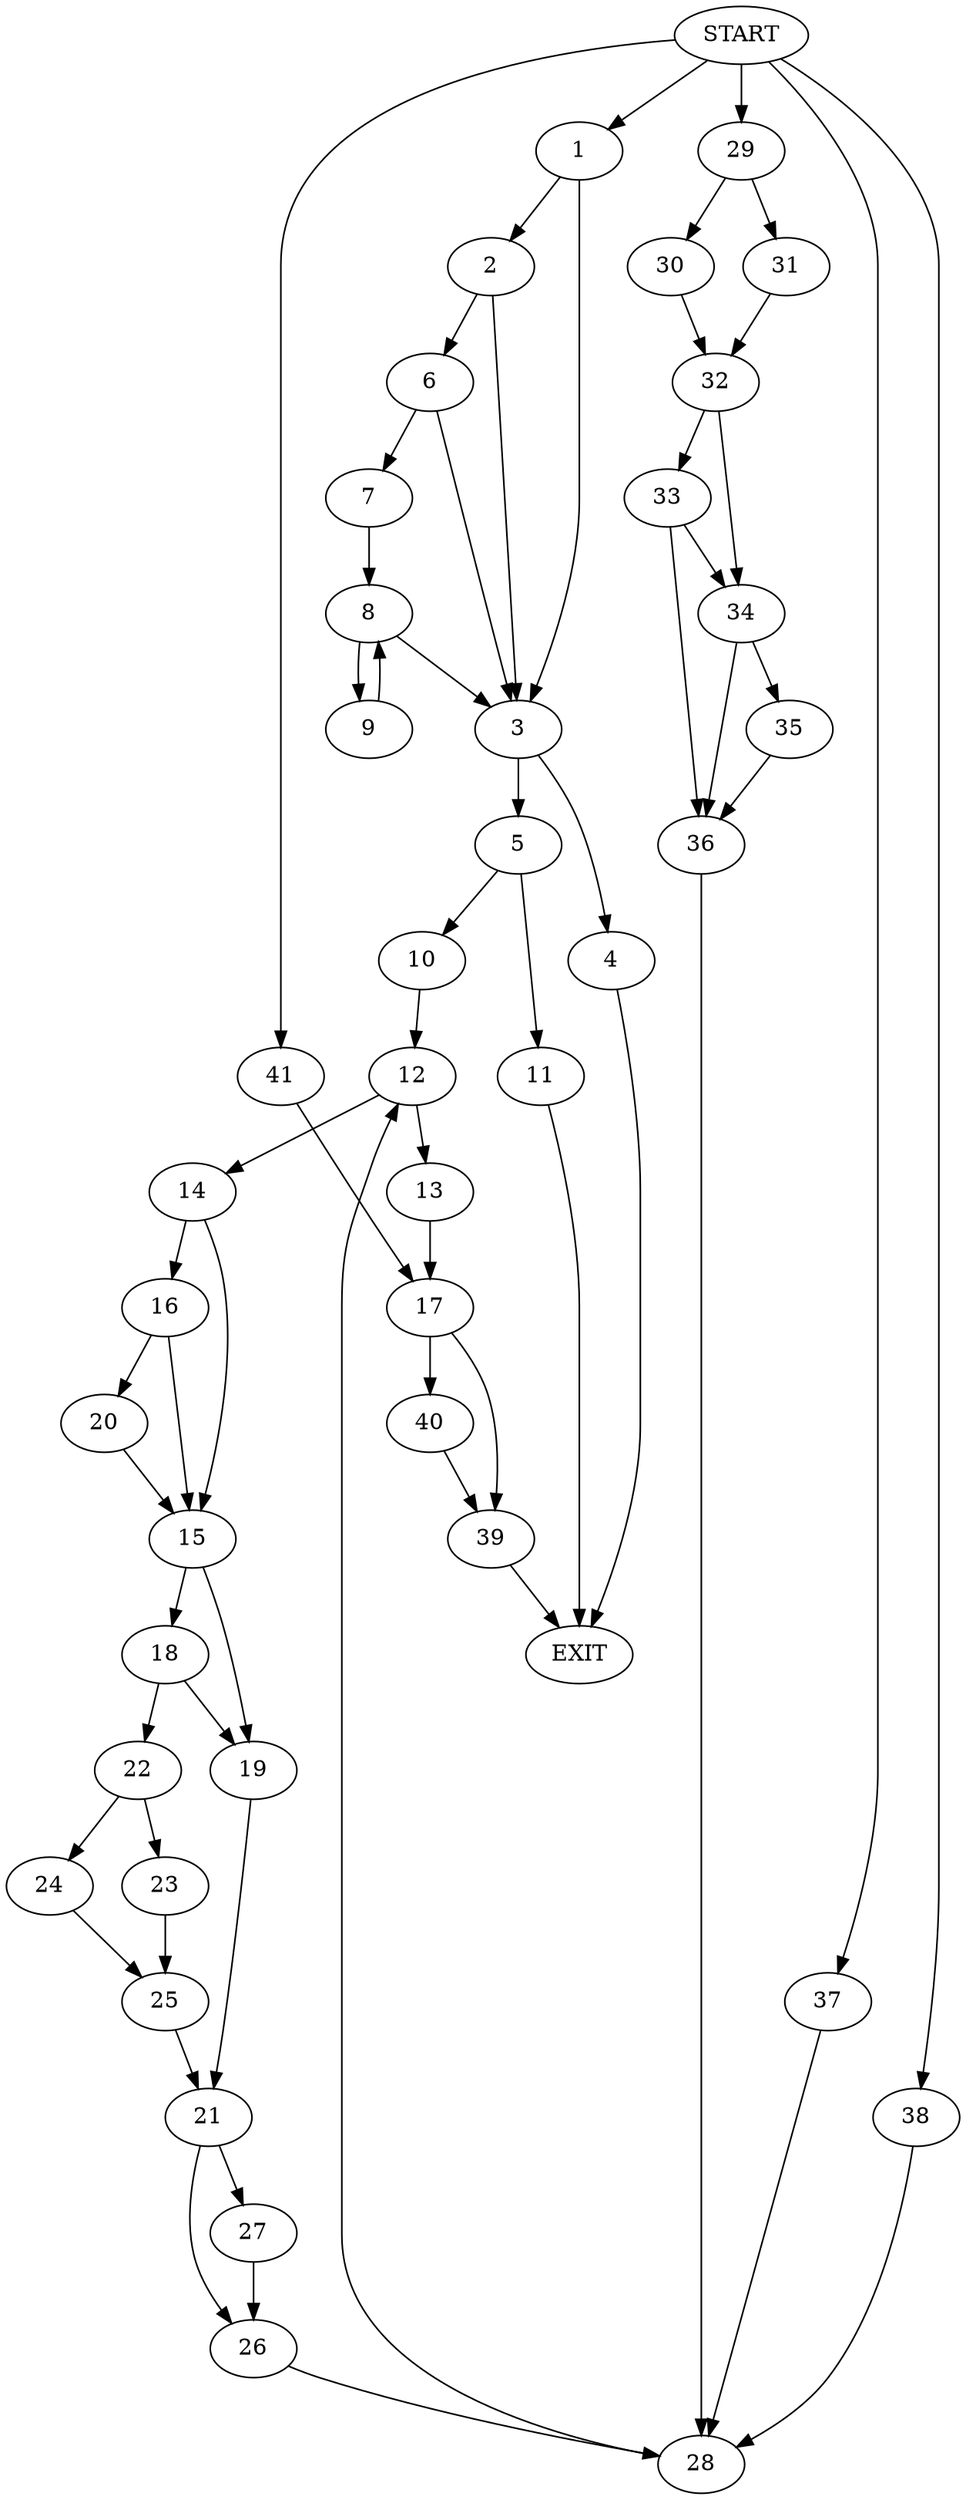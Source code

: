 digraph {
0 [label="START"]
42 [label="EXIT"]
0 -> 1
1 -> 2
1 -> 3
3 -> 4
3 -> 5
2 -> 3
2 -> 6
6 -> 3
6 -> 7
7 -> 8
8 -> 3
8 -> 9
9 -> 8
4 -> 42
5 -> 10
5 -> 11
11 -> 42
10 -> 12
12 -> 13
12 -> 14
14 -> 15
14 -> 16
13 -> 17
15 -> 18
15 -> 19
16 -> 15
16 -> 20
20 -> 15
19 -> 21
18 -> 19
18 -> 22
22 -> 23
22 -> 24
24 -> 25
23 -> 25
25 -> 21
21 -> 26
21 -> 27
27 -> 26
26 -> 28
28 -> 12
0 -> 29
29 -> 30
29 -> 31
30 -> 32
31 -> 32
32 -> 33
32 -> 34
34 -> 35
34 -> 36
33 -> 34
33 -> 36
36 -> 28
35 -> 36
0 -> 37
37 -> 28
0 -> 38
38 -> 28
17 -> 39
17 -> 40
0 -> 41
41 -> 17
40 -> 39
39 -> 42
}
